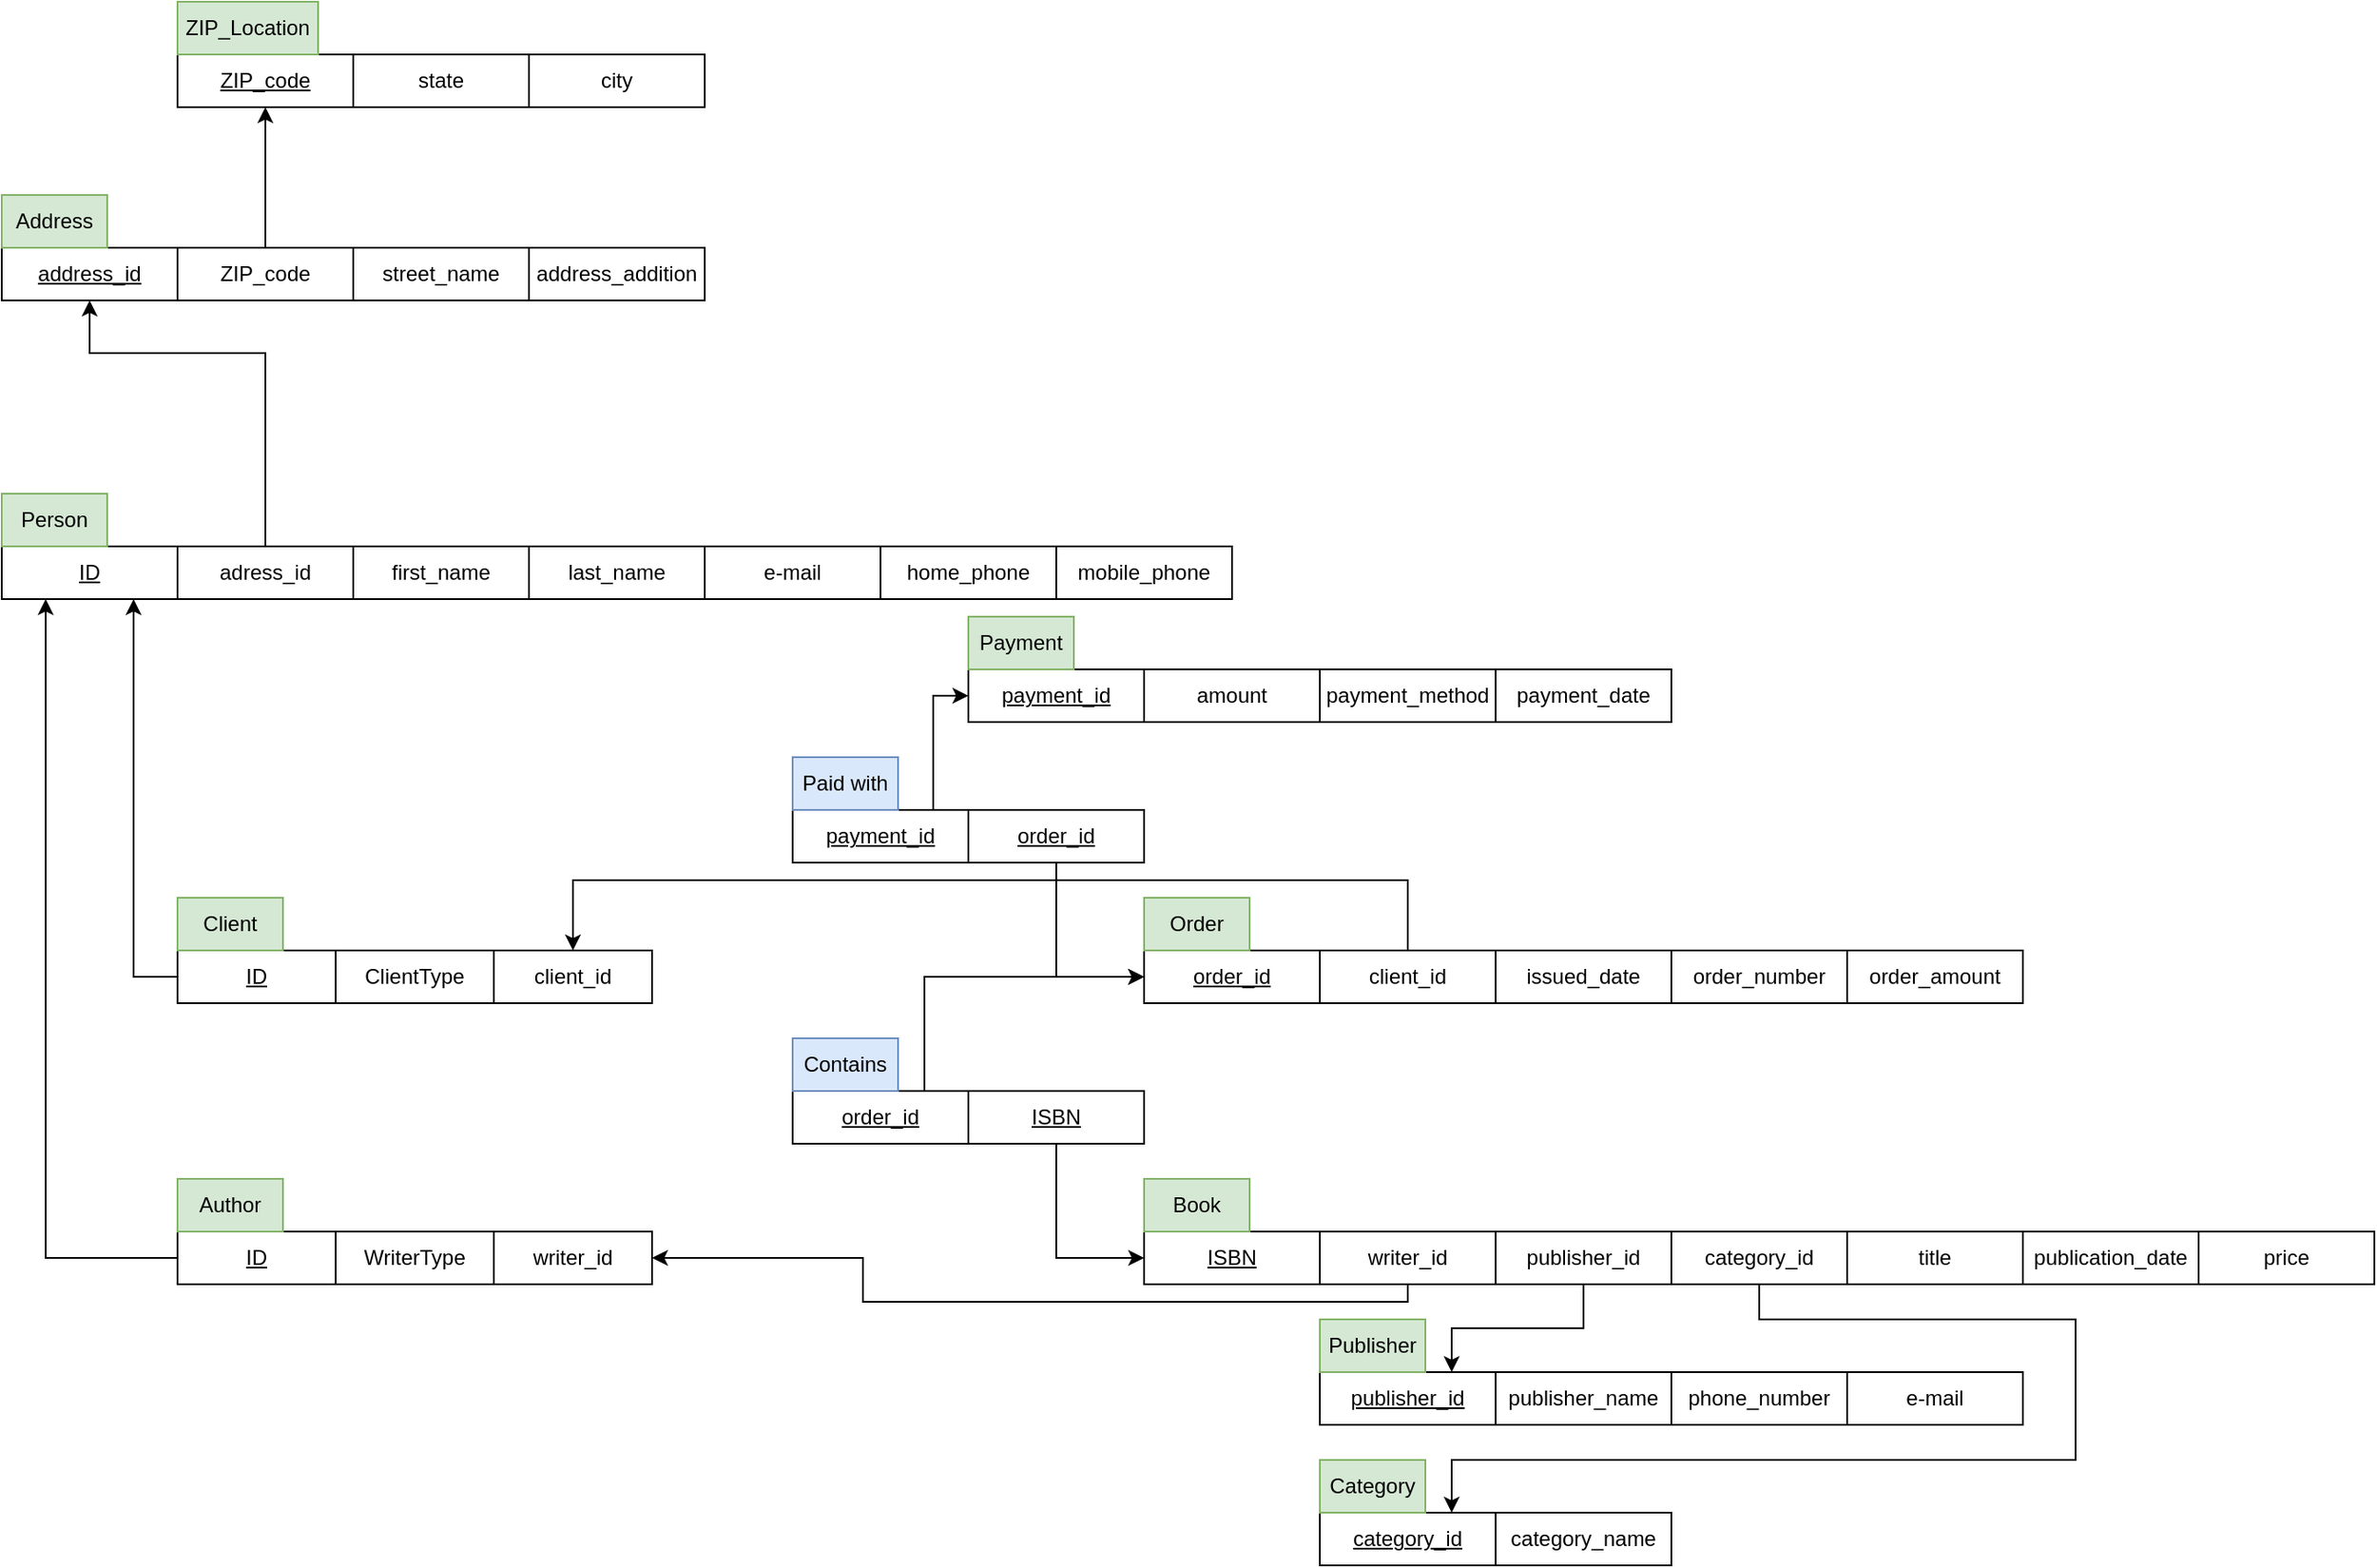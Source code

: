 <mxfile version="25.0.1">
  <diagram name="Pagină-1" id="fd6afb7Q0kf5Q31nNGfa">
    <mxGraphModel dx="2440" dy="889" grid="1" gridSize="10" guides="1" tooltips="1" connect="1" arrows="1" fold="1" page="1" pageScale="1" pageWidth="1654" pageHeight="1169" math="0" shadow="0">
      <root>
        <mxCell id="0" />
        <mxCell id="1" parent="0" />
        <mxCell id="tLmZWXUSCV0tKJOyGcvH-9" value="" style="group" vertex="1" connectable="0" parent="1">
          <mxGeometry x="240" y="730" width="270" height="60" as="geometry" />
        </mxCell>
        <mxCell id="tLmZWXUSCV0tKJOyGcvH-10" value="&lt;u&gt;ID&lt;/u&gt;" style="rounded=0;whiteSpace=wrap;html=1;" vertex="1" parent="tLmZWXUSCV0tKJOyGcvH-9">
          <mxGeometry y="30" width="90" height="30" as="geometry" />
        </mxCell>
        <mxCell id="tLmZWXUSCV0tKJOyGcvH-11" value="Author" style="text;html=1;align=center;verticalAlign=middle;whiteSpace=wrap;rounded=0;fillColor=#d5e8d4;strokeColor=#82b366;" vertex="1" parent="tLmZWXUSCV0tKJOyGcvH-9">
          <mxGeometry width="60" height="30" as="geometry" />
        </mxCell>
        <mxCell id="tLmZWXUSCV0tKJOyGcvH-12" value="WriterType" style="rounded=0;whiteSpace=wrap;html=1;" vertex="1" parent="tLmZWXUSCV0tKJOyGcvH-9">
          <mxGeometry x="90" y="30" width="90" height="30" as="geometry" />
        </mxCell>
        <mxCell id="tLmZWXUSCV0tKJOyGcvH-13" value="writer_id" style="rounded=0;whiteSpace=wrap;html=1;" vertex="1" parent="tLmZWXUSCV0tKJOyGcvH-9">
          <mxGeometry x="180" y="30" width="90" height="30" as="geometry" />
        </mxCell>
        <mxCell id="tLmZWXUSCV0tKJOyGcvH-14" value="" style="group" vertex="1" connectable="0" parent="1">
          <mxGeometry x="240" y="570" width="270" height="60" as="geometry" />
        </mxCell>
        <mxCell id="tLmZWXUSCV0tKJOyGcvH-15" value="&lt;u&gt;ID&lt;/u&gt;" style="rounded=0;whiteSpace=wrap;html=1;container=0;" vertex="1" parent="tLmZWXUSCV0tKJOyGcvH-14">
          <mxGeometry y="30" width="90" height="30" as="geometry" />
        </mxCell>
        <mxCell id="tLmZWXUSCV0tKJOyGcvH-16" value="Client" style="text;html=1;align=center;verticalAlign=middle;whiteSpace=wrap;rounded=0;container=0;fillColor=#d5e8d4;strokeColor=#82b366;" vertex="1" parent="tLmZWXUSCV0tKJOyGcvH-14">
          <mxGeometry width="60" height="30" as="geometry" />
        </mxCell>
        <mxCell id="tLmZWXUSCV0tKJOyGcvH-17" value="ClientType" style="rounded=0;whiteSpace=wrap;html=1;container=0;" vertex="1" parent="tLmZWXUSCV0tKJOyGcvH-14">
          <mxGeometry x="90" y="30" width="90" height="30" as="geometry" />
        </mxCell>
        <mxCell id="tLmZWXUSCV0tKJOyGcvH-18" value="client_id" style="rounded=0;whiteSpace=wrap;html=1;container=0;" vertex="1" parent="tLmZWXUSCV0tKJOyGcvH-14">
          <mxGeometry x="180" y="30" width="90" height="30" as="geometry" />
        </mxCell>
        <mxCell id="tLmZWXUSCV0tKJOyGcvH-19" value="" style="group" vertex="1" connectable="0" parent="1">
          <mxGeometry x="790" y="570" width="500" height="60" as="geometry" />
        </mxCell>
        <mxCell id="tLmZWXUSCV0tKJOyGcvH-20" value="&lt;span style=&quot;text-decoration-line: underline;&quot;&gt;order_id&lt;/span&gt;" style="rounded=0;whiteSpace=wrap;html=1;" vertex="1" parent="tLmZWXUSCV0tKJOyGcvH-19">
          <mxGeometry y="30" width="100" height="30" as="geometry" />
        </mxCell>
        <mxCell id="tLmZWXUSCV0tKJOyGcvH-21" value="order_number" style="rounded=0;whiteSpace=wrap;html=1;" vertex="1" parent="tLmZWXUSCV0tKJOyGcvH-19">
          <mxGeometry x="300" y="30" width="100" height="30" as="geometry" />
        </mxCell>
        <mxCell id="tLmZWXUSCV0tKJOyGcvH-22" value="Order" style="text;html=1;align=center;verticalAlign=middle;whiteSpace=wrap;rounded=0;fillColor=#d5e8d4;strokeColor=#82b366;" vertex="1" parent="tLmZWXUSCV0tKJOyGcvH-19">
          <mxGeometry width="60" height="30" as="geometry" />
        </mxCell>
        <mxCell id="tLmZWXUSCV0tKJOyGcvH-23" value="order_amount" style="rounded=0;whiteSpace=wrap;html=1;" vertex="1" parent="tLmZWXUSCV0tKJOyGcvH-19">
          <mxGeometry x="400" y="30" width="100" height="30" as="geometry" />
        </mxCell>
        <mxCell id="tLmZWXUSCV0tKJOyGcvH-24" value="issued_date" style="rounded=0;whiteSpace=wrap;html=1;" vertex="1" parent="tLmZWXUSCV0tKJOyGcvH-19">
          <mxGeometry x="200" y="30" width="100" height="30" as="geometry" />
        </mxCell>
        <mxCell id="tLmZWXUSCV0tKJOyGcvH-25" value="client_id" style="rounded=0;whiteSpace=wrap;html=1;" vertex="1" parent="tLmZWXUSCV0tKJOyGcvH-19">
          <mxGeometry x="100" y="30" width="100" height="30" as="geometry" />
        </mxCell>
        <mxCell id="tLmZWXUSCV0tKJOyGcvH-26" value="" style="group" vertex="1" connectable="0" parent="1">
          <mxGeometry x="790" y="730" width="700" height="60" as="geometry" />
        </mxCell>
        <mxCell id="tLmZWXUSCV0tKJOyGcvH-27" value="&lt;span style=&quot;text-decoration-line: underline;&quot;&gt;ISBN&lt;/span&gt;" style="rounded=0;whiteSpace=wrap;html=1;" vertex="1" parent="tLmZWXUSCV0tKJOyGcvH-26">
          <mxGeometry y="30" width="100" height="30" as="geometry" />
        </mxCell>
        <mxCell id="tLmZWXUSCV0tKJOyGcvH-28" value="title" style="rounded=0;whiteSpace=wrap;html=1;" vertex="1" parent="tLmZWXUSCV0tKJOyGcvH-26">
          <mxGeometry x="400" y="30" width="100" height="30" as="geometry" />
        </mxCell>
        <mxCell id="tLmZWXUSCV0tKJOyGcvH-29" value="Book" style="text;html=1;align=center;verticalAlign=middle;whiteSpace=wrap;rounded=0;fillColor=#d5e8d4;strokeColor=#82b366;" vertex="1" parent="tLmZWXUSCV0tKJOyGcvH-26">
          <mxGeometry width="60" height="30" as="geometry" />
        </mxCell>
        <mxCell id="tLmZWXUSCV0tKJOyGcvH-30" value="publication_date" style="rounded=0;whiteSpace=wrap;html=1;" vertex="1" parent="tLmZWXUSCV0tKJOyGcvH-26">
          <mxGeometry x="500" y="30" width="100" height="30" as="geometry" />
        </mxCell>
        <mxCell id="tLmZWXUSCV0tKJOyGcvH-31" value="publisher_id" style="rounded=0;whiteSpace=wrap;html=1;" vertex="1" parent="tLmZWXUSCV0tKJOyGcvH-26">
          <mxGeometry x="200" y="30" width="100" height="30" as="geometry" />
        </mxCell>
        <mxCell id="tLmZWXUSCV0tKJOyGcvH-32" value="price" style="rounded=0;whiteSpace=wrap;html=1;" vertex="1" parent="tLmZWXUSCV0tKJOyGcvH-26">
          <mxGeometry x="600" y="30" width="100" height="30" as="geometry" />
        </mxCell>
        <mxCell id="tLmZWXUSCV0tKJOyGcvH-33" value="category_id" style="rounded=0;whiteSpace=wrap;html=1;" vertex="1" parent="tLmZWXUSCV0tKJOyGcvH-26">
          <mxGeometry x="300" y="30" width="100" height="30" as="geometry" />
        </mxCell>
        <mxCell id="tLmZWXUSCV0tKJOyGcvH-34" value="writer_id" style="rounded=0;whiteSpace=wrap;html=1;" vertex="1" parent="tLmZWXUSCV0tKJOyGcvH-26">
          <mxGeometry x="100" y="30" width="100" height="30" as="geometry" />
        </mxCell>
        <mxCell id="tLmZWXUSCV0tKJOyGcvH-35" value="" style="group" vertex="1" connectable="0" parent="1">
          <mxGeometry x="690" y="410" width="400" height="60" as="geometry" />
        </mxCell>
        <mxCell id="tLmZWXUSCV0tKJOyGcvH-36" value="&lt;span style=&quot;text-decoration-line: underline;&quot;&gt;payment_id&lt;/span&gt;" style="rounded=0;whiteSpace=wrap;html=1;" vertex="1" parent="tLmZWXUSCV0tKJOyGcvH-35">
          <mxGeometry y="30" width="100" height="30" as="geometry" />
        </mxCell>
        <mxCell id="tLmZWXUSCV0tKJOyGcvH-37" value="payment_date" style="rounded=0;whiteSpace=wrap;html=1;" vertex="1" parent="tLmZWXUSCV0tKJOyGcvH-35">
          <mxGeometry x="300" y="30" width="100" height="30" as="geometry" />
        </mxCell>
        <mxCell id="tLmZWXUSCV0tKJOyGcvH-38" value="Payment" style="text;html=1;align=center;verticalAlign=middle;whiteSpace=wrap;rounded=0;fillColor=#d5e8d4;strokeColor=#82b366;" vertex="1" parent="tLmZWXUSCV0tKJOyGcvH-35">
          <mxGeometry width="60" height="30" as="geometry" />
        </mxCell>
        <mxCell id="tLmZWXUSCV0tKJOyGcvH-39" value="amount" style="rounded=0;whiteSpace=wrap;html=1;" vertex="1" parent="tLmZWXUSCV0tKJOyGcvH-35">
          <mxGeometry x="100" y="30" width="100" height="30" as="geometry" />
        </mxCell>
        <mxCell id="tLmZWXUSCV0tKJOyGcvH-40" value="payment_method" style="rounded=0;whiteSpace=wrap;html=1;" vertex="1" parent="tLmZWXUSCV0tKJOyGcvH-35">
          <mxGeometry x="200" y="30" width="100" height="30" as="geometry" />
        </mxCell>
        <mxCell id="tLmZWXUSCV0tKJOyGcvH-41" value="" style="group" vertex="1" connectable="0" parent="1">
          <mxGeometry x="590" y="490" width="200" height="60" as="geometry" />
        </mxCell>
        <mxCell id="tLmZWXUSCV0tKJOyGcvH-42" value="&lt;span style=&quot;text-decoration-line: underline;&quot;&gt;payment_id&lt;/span&gt;" style="rounded=0;whiteSpace=wrap;html=1;" vertex="1" parent="tLmZWXUSCV0tKJOyGcvH-41">
          <mxGeometry y="30" width="100" height="30" as="geometry" />
        </mxCell>
        <mxCell id="tLmZWXUSCV0tKJOyGcvH-43" value="Paid with" style="text;html=1;align=center;verticalAlign=middle;whiteSpace=wrap;rounded=0;fillColor=#dae8fc;strokeColor=#6c8ebf;" vertex="1" parent="tLmZWXUSCV0tKJOyGcvH-41">
          <mxGeometry width="60" height="30" as="geometry" />
        </mxCell>
        <mxCell id="tLmZWXUSCV0tKJOyGcvH-44" value="&lt;span style=&quot;text-decoration-line: underline;&quot;&gt;order_id&lt;/span&gt;" style="rounded=0;whiteSpace=wrap;html=1;" vertex="1" parent="tLmZWXUSCV0tKJOyGcvH-41">
          <mxGeometry x="100" y="30" width="100" height="30" as="geometry" />
        </mxCell>
        <mxCell id="tLmZWXUSCV0tKJOyGcvH-45" value="" style="group" vertex="1" connectable="0" parent="1">
          <mxGeometry x="590" y="650" width="200" height="60" as="geometry" />
        </mxCell>
        <mxCell id="tLmZWXUSCV0tKJOyGcvH-46" value="&lt;span style=&quot;text-decoration-line: underline;&quot;&gt;order_id&lt;/span&gt;" style="rounded=0;whiteSpace=wrap;html=1;" vertex="1" parent="tLmZWXUSCV0tKJOyGcvH-45">
          <mxGeometry y="30" width="100" height="30" as="geometry" />
        </mxCell>
        <mxCell id="tLmZWXUSCV0tKJOyGcvH-47" value="Contains" style="text;html=1;align=center;verticalAlign=middle;whiteSpace=wrap;rounded=0;fillColor=#dae8fc;strokeColor=#6c8ebf;" vertex="1" parent="tLmZWXUSCV0tKJOyGcvH-45">
          <mxGeometry width="60" height="30" as="geometry" />
        </mxCell>
        <mxCell id="tLmZWXUSCV0tKJOyGcvH-48" value="&lt;span style=&quot;text-decoration-line: underline;&quot;&gt;ISBN&lt;/span&gt;" style="rounded=0;whiteSpace=wrap;html=1;" vertex="1" parent="tLmZWXUSCV0tKJOyGcvH-45">
          <mxGeometry x="100" y="30" width="100" height="30" as="geometry" />
        </mxCell>
        <mxCell id="tLmZWXUSCV0tKJOyGcvH-49" value="" style="group" vertex="1" connectable="0" parent="1">
          <mxGeometry x="890" y="810" width="400" height="60" as="geometry" />
        </mxCell>
        <mxCell id="tLmZWXUSCV0tKJOyGcvH-50" value="&lt;span style=&quot;text-decoration-line: underline;&quot;&gt;publisher_id&lt;/span&gt;" style="rounded=0;whiteSpace=wrap;html=1;" vertex="1" parent="tLmZWXUSCV0tKJOyGcvH-49">
          <mxGeometry y="30" width="100" height="30" as="geometry" />
        </mxCell>
        <mxCell id="tLmZWXUSCV0tKJOyGcvH-51" value="Publisher" style="text;html=1;align=center;verticalAlign=middle;whiteSpace=wrap;rounded=0;fillColor=#d5e8d4;strokeColor=#82b366;" vertex="1" parent="tLmZWXUSCV0tKJOyGcvH-49">
          <mxGeometry width="60" height="30" as="geometry" />
        </mxCell>
        <mxCell id="tLmZWXUSCV0tKJOyGcvH-52" value="phone_number" style="rounded=0;whiteSpace=wrap;html=1;" vertex="1" parent="tLmZWXUSCV0tKJOyGcvH-49">
          <mxGeometry x="200" y="30" width="100" height="30" as="geometry" />
        </mxCell>
        <mxCell id="tLmZWXUSCV0tKJOyGcvH-53" value="e-mail" style="rounded=0;whiteSpace=wrap;html=1;" vertex="1" parent="tLmZWXUSCV0tKJOyGcvH-49">
          <mxGeometry x="300" y="30" width="100" height="30" as="geometry" />
        </mxCell>
        <mxCell id="tLmZWXUSCV0tKJOyGcvH-54" value="publisher_name" style="rounded=0;whiteSpace=wrap;html=1;" vertex="1" parent="tLmZWXUSCV0tKJOyGcvH-49">
          <mxGeometry x="100" y="30" width="100" height="30" as="geometry" />
        </mxCell>
        <mxCell id="tLmZWXUSCV0tKJOyGcvH-55" value="" style="group" vertex="1" connectable="0" parent="1">
          <mxGeometry x="890" y="890" width="200" height="60" as="geometry" />
        </mxCell>
        <mxCell id="tLmZWXUSCV0tKJOyGcvH-56" value="&lt;span style=&quot;text-decoration-line: underline;&quot;&gt;category_id&lt;/span&gt;" style="rounded=0;whiteSpace=wrap;html=1;" vertex="1" parent="tLmZWXUSCV0tKJOyGcvH-55">
          <mxGeometry y="30" width="100" height="30" as="geometry" />
        </mxCell>
        <mxCell id="tLmZWXUSCV0tKJOyGcvH-57" value="Category" style="text;html=1;align=center;verticalAlign=middle;whiteSpace=wrap;rounded=0;fillColor=#d5e8d4;strokeColor=#82b366;" vertex="1" parent="tLmZWXUSCV0tKJOyGcvH-55">
          <mxGeometry width="60" height="30" as="geometry" />
        </mxCell>
        <mxCell id="tLmZWXUSCV0tKJOyGcvH-58" value="category_name" style="rounded=0;whiteSpace=wrap;html=1;" vertex="1" parent="tLmZWXUSCV0tKJOyGcvH-55">
          <mxGeometry x="100" y="30" width="100" height="30" as="geometry" />
        </mxCell>
        <mxCell id="tLmZWXUSCV0tKJOyGcvH-59" value="" style="group" vertex="1" connectable="0" parent="1">
          <mxGeometry x="140" y="340" width="700" height="60" as="geometry" />
        </mxCell>
        <mxCell id="tLmZWXUSCV0tKJOyGcvH-60" value="&lt;span style=&quot;text-decoration-line: underline;&quot;&gt;ID&lt;/span&gt;" style="rounded=0;whiteSpace=wrap;html=1;" vertex="1" parent="tLmZWXUSCV0tKJOyGcvH-59">
          <mxGeometry y="30" width="100" height="30" as="geometry" />
        </mxCell>
        <mxCell id="tLmZWXUSCV0tKJOyGcvH-61" value="first_name" style="rounded=0;whiteSpace=wrap;html=1;" vertex="1" parent="tLmZWXUSCV0tKJOyGcvH-59">
          <mxGeometry x="200" y="30" width="100" height="30" as="geometry" />
        </mxCell>
        <mxCell id="tLmZWXUSCV0tKJOyGcvH-62" value="Person" style="text;html=1;align=center;verticalAlign=middle;whiteSpace=wrap;rounded=0;fillColor=#d5e8d4;strokeColor=#82b366;" vertex="1" parent="tLmZWXUSCV0tKJOyGcvH-59">
          <mxGeometry width="60" height="30" as="geometry" />
        </mxCell>
        <mxCell id="tLmZWXUSCV0tKJOyGcvH-63" value="last_name" style="rounded=0;whiteSpace=wrap;html=1;" vertex="1" parent="tLmZWXUSCV0tKJOyGcvH-59">
          <mxGeometry x="300" y="30" width="100" height="30" as="geometry" />
        </mxCell>
        <mxCell id="tLmZWXUSCV0tKJOyGcvH-64" value="adress_id" style="rounded=0;whiteSpace=wrap;html=1;" vertex="1" parent="tLmZWXUSCV0tKJOyGcvH-59">
          <mxGeometry x="100" y="30" width="100" height="30" as="geometry" />
        </mxCell>
        <mxCell id="tLmZWXUSCV0tKJOyGcvH-65" value="e-mail" style="rounded=0;whiteSpace=wrap;html=1;" vertex="1" parent="tLmZWXUSCV0tKJOyGcvH-59">
          <mxGeometry x="400" y="30" width="100" height="30" as="geometry" />
        </mxCell>
        <mxCell id="tLmZWXUSCV0tKJOyGcvH-66" value="home_phone" style="rounded=0;whiteSpace=wrap;html=1;" vertex="1" parent="tLmZWXUSCV0tKJOyGcvH-59">
          <mxGeometry x="500" y="30" width="100" height="30" as="geometry" />
        </mxCell>
        <mxCell id="tLmZWXUSCV0tKJOyGcvH-67" value="mobile_phone" style="rounded=0;whiteSpace=wrap;html=1;" vertex="1" parent="tLmZWXUSCV0tKJOyGcvH-59">
          <mxGeometry x="600" y="30" width="100" height="30" as="geometry" />
        </mxCell>
        <mxCell id="tLmZWXUSCV0tKJOyGcvH-68" style="edgeStyle=orthogonalEdgeStyle;rounded=0;orthogonalLoop=1;jettySize=auto;html=1;entryX=0.5;entryY=1;entryDx=0;entryDy=0;" edge="1" parent="1" source="tLmZWXUSCV0tKJOyGcvH-64" target="tLmZWXUSCV0tKJOyGcvH-2">
          <mxGeometry relative="1" as="geometry">
            <Array as="points">
              <mxPoint x="290" y="260" />
              <mxPoint x="190" y="260" />
            </Array>
          </mxGeometry>
        </mxCell>
        <mxCell id="tLmZWXUSCV0tKJOyGcvH-69" style="edgeStyle=orthogonalEdgeStyle;rounded=0;orthogonalLoop=1;jettySize=auto;html=1;entryX=0.25;entryY=1;entryDx=0;entryDy=0;" edge="1" parent="1" source="tLmZWXUSCV0tKJOyGcvH-10" target="tLmZWXUSCV0tKJOyGcvH-60">
          <mxGeometry relative="1" as="geometry">
            <Array as="points">
              <mxPoint x="165" y="775" />
            </Array>
          </mxGeometry>
        </mxCell>
        <mxCell id="tLmZWXUSCV0tKJOyGcvH-70" style="edgeStyle=orthogonalEdgeStyle;rounded=0;orthogonalLoop=1;jettySize=auto;html=1;entryX=0.75;entryY=1;entryDx=0;entryDy=0;" edge="1" parent="1" source="tLmZWXUSCV0tKJOyGcvH-15" target="tLmZWXUSCV0tKJOyGcvH-60">
          <mxGeometry relative="1" as="geometry">
            <mxPoint x="210" y="390" as="targetPoint" />
            <Array as="points">
              <mxPoint x="215" y="615" />
            </Array>
          </mxGeometry>
        </mxCell>
        <mxCell id="tLmZWXUSCV0tKJOyGcvH-71" style="edgeStyle=orthogonalEdgeStyle;rounded=0;orthogonalLoop=1;jettySize=auto;html=1;entryX=0.5;entryY=0;entryDx=0;entryDy=0;" edge="1" parent="1" source="tLmZWXUSCV0tKJOyGcvH-25" target="tLmZWXUSCV0tKJOyGcvH-18">
          <mxGeometry relative="1" as="geometry">
            <Array as="points">
              <mxPoint x="940" y="560" />
              <mxPoint x="465" y="560" />
            </Array>
          </mxGeometry>
        </mxCell>
        <mxCell id="tLmZWXUSCV0tKJOyGcvH-72" style="edgeStyle=orthogonalEdgeStyle;rounded=0;orthogonalLoop=1;jettySize=auto;html=1;entryX=0;entryY=0.5;entryDx=0;entryDy=0;" edge="1" parent="1" source="tLmZWXUSCV0tKJOyGcvH-42" target="tLmZWXUSCV0tKJOyGcvH-36">
          <mxGeometry relative="1" as="geometry">
            <Array as="points">
              <mxPoint x="670" y="455" />
            </Array>
          </mxGeometry>
        </mxCell>
        <mxCell id="tLmZWXUSCV0tKJOyGcvH-73" style="edgeStyle=orthogonalEdgeStyle;rounded=0;orthogonalLoop=1;jettySize=auto;html=1;entryX=0;entryY=0.5;entryDx=0;entryDy=0;" edge="1" parent="1" source="tLmZWXUSCV0tKJOyGcvH-44" target="tLmZWXUSCV0tKJOyGcvH-20">
          <mxGeometry relative="1" as="geometry" />
        </mxCell>
        <mxCell id="tLmZWXUSCV0tKJOyGcvH-74" style="edgeStyle=orthogonalEdgeStyle;rounded=0;orthogonalLoop=1;jettySize=auto;html=1;entryX=0;entryY=0.5;entryDx=0;entryDy=0;" edge="1" parent="1" source="tLmZWXUSCV0tKJOyGcvH-48" target="tLmZWXUSCV0tKJOyGcvH-27">
          <mxGeometry relative="1" as="geometry" />
        </mxCell>
        <mxCell id="tLmZWXUSCV0tKJOyGcvH-75" style="edgeStyle=orthogonalEdgeStyle;rounded=0;orthogonalLoop=1;jettySize=auto;html=1;exitX=0.75;exitY=0;exitDx=0;exitDy=0;entryX=0;entryY=0.5;entryDx=0;entryDy=0;" edge="1" parent="1" source="tLmZWXUSCV0tKJOyGcvH-46" target="tLmZWXUSCV0tKJOyGcvH-20">
          <mxGeometry relative="1" as="geometry">
            <Array as="points">
              <mxPoint x="665" y="615" />
            </Array>
          </mxGeometry>
        </mxCell>
        <mxCell id="tLmZWXUSCV0tKJOyGcvH-76" style="edgeStyle=orthogonalEdgeStyle;rounded=0;orthogonalLoop=1;jettySize=auto;html=1;entryX=1;entryY=0.5;entryDx=0;entryDy=0;" edge="1" parent="1" source="tLmZWXUSCV0tKJOyGcvH-34" target="tLmZWXUSCV0tKJOyGcvH-13">
          <mxGeometry relative="1" as="geometry">
            <Array as="points">
              <mxPoint x="940" y="800" />
              <mxPoint x="630" y="800" />
              <mxPoint x="630" y="775" />
            </Array>
          </mxGeometry>
        </mxCell>
        <mxCell id="tLmZWXUSCV0tKJOyGcvH-77" style="edgeStyle=orthogonalEdgeStyle;rounded=0;orthogonalLoop=1;jettySize=auto;html=1;entryX=0.75;entryY=0;entryDx=0;entryDy=0;" edge="1" parent="1" source="tLmZWXUSCV0tKJOyGcvH-31" target="tLmZWXUSCV0tKJOyGcvH-50">
          <mxGeometry relative="1" as="geometry" />
        </mxCell>
        <mxCell id="tLmZWXUSCV0tKJOyGcvH-78" style="edgeStyle=orthogonalEdgeStyle;rounded=0;orthogonalLoop=1;jettySize=auto;html=1;entryX=0.75;entryY=0;entryDx=0;entryDy=0;" edge="1" parent="1" source="tLmZWXUSCV0tKJOyGcvH-33" target="tLmZWXUSCV0tKJOyGcvH-56">
          <mxGeometry relative="1" as="geometry">
            <Array as="points">
              <mxPoint x="1140" y="810" />
              <mxPoint x="1320" y="810" />
              <mxPoint x="1320" y="890" />
              <mxPoint x="965" y="890" />
            </Array>
          </mxGeometry>
        </mxCell>
        <mxCell id="tLmZWXUSCV0tKJOyGcvH-79" value="" style="group" vertex="1" connectable="0" parent="1">
          <mxGeometry x="140" y="170" width="400" height="60" as="geometry" />
        </mxCell>
        <mxCell id="tLmZWXUSCV0tKJOyGcvH-2" value="&lt;span style=&quot;text-decoration-line: underline;&quot;&gt;address_id&lt;/span&gt;" style="rounded=0;whiteSpace=wrap;html=1;" vertex="1" parent="tLmZWXUSCV0tKJOyGcvH-79">
          <mxGeometry y="30" width="100" height="30" as="geometry" />
        </mxCell>
        <mxCell id="tLmZWXUSCV0tKJOyGcvH-4" value="Address" style="text;html=1;align=center;verticalAlign=middle;whiteSpace=wrap;rounded=0;fillColor=#d5e8d4;strokeColor=#82b366;" vertex="1" parent="tLmZWXUSCV0tKJOyGcvH-79">
          <mxGeometry width="60" height="30" as="geometry" />
        </mxCell>
        <mxCell id="tLmZWXUSCV0tKJOyGcvH-6" value="ZIP_code" style="rounded=0;whiteSpace=wrap;html=1;" vertex="1" parent="tLmZWXUSCV0tKJOyGcvH-79">
          <mxGeometry x="100" y="30" width="100" height="30" as="geometry" />
        </mxCell>
        <mxCell id="tLmZWXUSCV0tKJOyGcvH-7" value="street_name" style="rounded=0;whiteSpace=wrap;html=1;" vertex="1" parent="tLmZWXUSCV0tKJOyGcvH-79">
          <mxGeometry x="200" y="30" width="100" height="30" as="geometry" />
        </mxCell>
        <mxCell id="tLmZWXUSCV0tKJOyGcvH-8" value="address_addition" style="rounded=0;whiteSpace=wrap;html=1;" vertex="1" parent="tLmZWXUSCV0tKJOyGcvH-79">
          <mxGeometry x="300" y="30" width="100" height="30" as="geometry" />
        </mxCell>
        <mxCell id="tLmZWXUSCV0tKJOyGcvH-86" value="" style="group" vertex="1" connectable="0" parent="1">
          <mxGeometry x="240" y="60" width="300" height="60" as="geometry" />
        </mxCell>
        <mxCell id="tLmZWXUSCV0tKJOyGcvH-3" value="state" style="rounded=0;whiteSpace=wrap;html=1;" vertex="1" parent="tLmZWXUSCV0tKJOyGcvH-86">
          <mxGeometry x="100" y="30" width="100" height="30" as="geometry" />
        </mxCell>
        <mxCell id="tLmZWXUSCV0tKJOyGcvH-5" value="city" style="rounded=0;whiteSpace=wrap;html=1;" vertex="1" parent="tLmZWXUSCV0tKJOyGcvH-86">
          <mxGeometry x="200" y="30" width="100" height="30" as="geometry" />
        </mxCell>
        <mxCell id="tLmZWXUSCV0tKJOyGcvH-81" value="&lt;u&gt;ZIP_code&lt;/u&gt;" style="rounded=0;whiteSpace=wrap;html=1;" vertex="1" parent="tLmZWXUSCV0tKJOyGcvH-86">
          <mxGeometry y="30" width="100" height="30" as="geometry" />
        </mxCell>
        <mxCell id="tLmZWXUSCV0tKJOyGcvH-82" value="ZIP_Location" style="text;html=1;align=center;verticalAlign=middle;whiteSpace=wrap;rounded=0;fillColor=#d5e8d4;strokeColor=#82b366;" vertex="1" parent="tLmZWXUSCV0tKJOyGcvH-86">
          <mxGeometry width="80" height="30" as="geometry" />
        </mxCell>
        <mxCell id="tLmZWXUSCV0tKJOyGcvH-88" style="edgeStyle=orthogonalEdgeStyle;rounded=0;orthogonalLoop=1;jettySize=auto;html=1;" edge="1" parent="1" source="tLmZWXUSCV0tKJOyGcvH-6" target="tLmZWXUSCV0tKJOyGcvH-81">
          <mxGeometry relative="1" as="geometry" />
        </mxCell>
      </root>
    </mxGraphModel>
  </diagram>
</mxfile>
